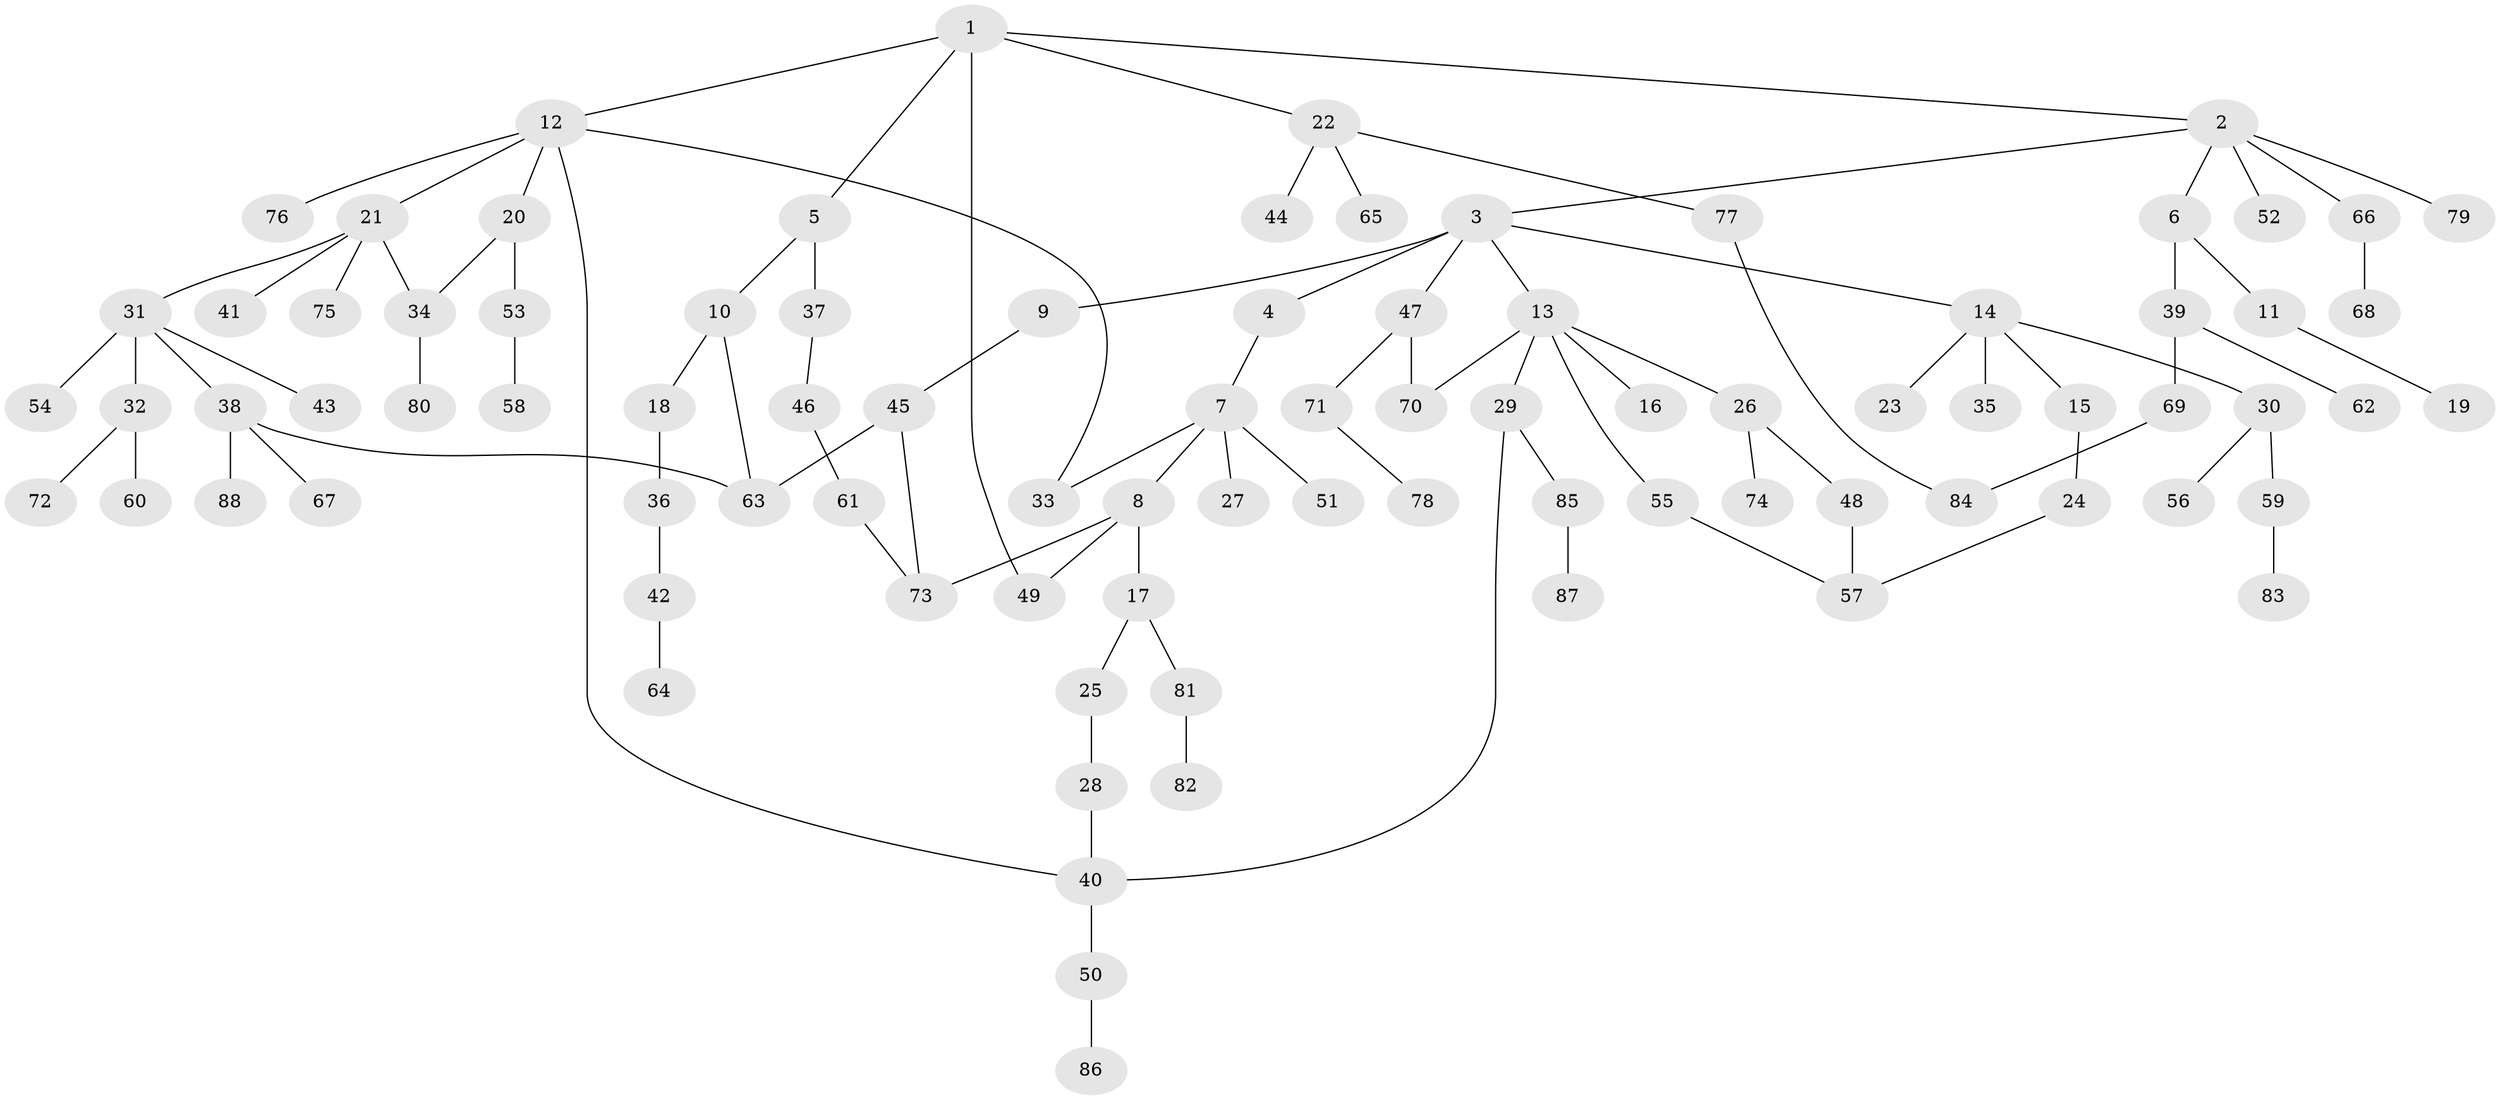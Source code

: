 // Generated by graph-tools (version 1.1) at 2025/00/03/09/25 03:00:59]
// undirected, 88 vertices, 100 edges
graph export_dot {
graph [start="1"]
  node [color=gray90,style=filled];
  1;
  2;
  3;
  4;
  5;
  6;
  7;
  8;
  9;
  10;
  11;
  12;
  13;
  14;
  15;
  16;
  17;
  18;
  19;
  20;
  21;
  22;
  23;
  24;
  25;
  26;
  27;
  28;
  29;
  30;
  31;
  32;
  33;
  34;
  35;
  36;
  37;
  38;
  39;
  40;
  41;
  42;
  43;
  44;
  45;
  46;
  47;
  48;
  49;
  50;
  51;
  52;
  53;
  54;
  55;
  56;
  57;
  58;
  59;
  60;
  61;
  62;
  63;
  64;
  65;
  66;
  67;
  68;
  69;
  70;
  71;
  72;
  73;
  74;
  75;
  76;
  77;
  78;
  79;
  80;
  81;
  82;
  83;
  84;
  85;
  86;
  87;
  88;
  1 -- 2;
  1 -- 5;
  1 -- 12;
  1 -- 22;
  1 -- 49;
  2 -- 3;
  2 -- 6;
  2 -- 52;
  2 -- 66;
  2 -- 79;
  3 -- 4;
  3 -- 9;
  3 -- 13;
  3 -- 14;
  3 -- 47;
  4 -- 7;
  5 -- 10;
  5 -- 37;
  6 -- 11;
  6 -- 39;
  7 -- 8;
  7 -- 27;
  7 -- 51;
  7 -- 33;
  8 -- 17;
  8 -- 73;
  8 -- 49;
  9 -- 45;
  10 -- 18;
  10 -- 63;
  11 -- 19;
  12 -- 20;
  12 -- 21;
  12 -- 33;
  12 -- 40;
  12 -- 76;
  13 -- 16;
  13 -- 26;
  13 -- 29;
  13 -- 55;
  13 -- 70;
  14 -- 15;
  14 -- 23;
  14 -- 30;
  14 -- 35;
  15 -- 24;
  17 -- 25;
  17 -- 81;
  18 -- 36;
  20 -- 34;
  20 -- 53;
  21 -- 31;
  21 -- 41;
  21 -- 75;
  21 -- 34;
  22 -- 44;
  22 -- 65;
  22 -- 77;
  24 -- 57;
  25 -- 28;
  26 -- 48;
  26 -- 74;
  28 -- 40;
  29 -- 85;
  29 -- 40;
  30 -- 56;
  30 -- 59;
  31 -- 32;
  31 -- 38;
  31 -- 43;
  31 -- 54;
  32 -- 60;
  32 -- 72;
  34 -- 80;
  36 -- 42;
  37 -- 46;
  38 -- 63;
  38 -- 67;
  38 -- 88;
  39 -- 62;
  39 -- 69;
  40 -- 50;
  42 -- 64;
  45 -- 73;
  45 -- 63;
  46 -- 61;
  47 -- 70;
  47 -- 71;
  48 -- 57;
  50 -- 86;
  53 -- 58;
  55 -- 57;
  59 -- 83;
  61 -- 73;
  66 -- 68;
  69 -- 84;
  71 -- 78;
  77 -- 84;
  81 -- 82;
  85 -- 87;
}
